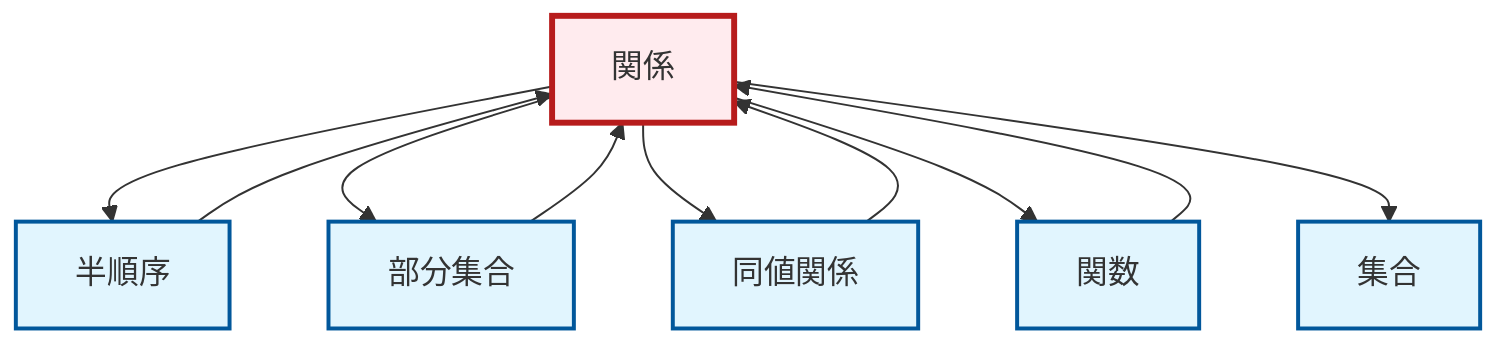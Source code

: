 graph TD
    classDef definition fill:#e1f5fe,stroke:#01579b,stroke-width:2px
    classDef theorem fill:#f3e5f5,stroke:#4a148c,stroke-width:2px
    classDef axiom fill:#fff3e0,stroke:#e65100,stroke-width:2px
    classDef example fill:#e8f5e9,stroke:#1b5e20,stroke-width:2px
    classDef current fill:#ffebee,stroke:#b71c1c,stroke-width:3px
    def-relation["関係"]:::definition
    def-function["関数"]:::definition
    def-equivalence-relation["同値関係"]:::definition
    def-set["集合"]:::definition
    def-subset["部分集合"]:::definition
    def-partial-order["半順序"]:::definition
    def-relation --> def-partial-order
    def-relation --> def-subset
    def-relation --> def-equivalence-relation
    def-relation --> def-function
    def-partial-order --> def-relation
    def-function --> def-relation
    def-relation --> def-set
    def-equivalence-relation --> def-relation
    def-subset --> def-relation
    class def-relation current